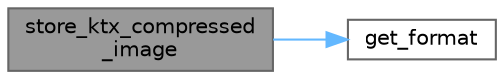 digraph "store_ktx_compressed_image"
{
 // LATEX_PDF_SIZE
  bgcolor="transparent";
  edge [fontname=Helvetica,fontsize=10,labelfontname=Helvetica,labelfontsize=10];
  node [fontname=Helvetica,fontsize=10,shape=box,height=0.2,width=0.4];
  rankdir="LR";
  Node1 [id="Node000001",label="store_ktx_compressed\l_image",height=0.2,width=0.4,color="gray40", fillcolor="grey60", style="filled", fontcolor="black",tooltip="Store a KTX compressed image using a local store routine."];
  Node1 -> Node2 [id="edge1_Node000001_Node000002",color="steelblue1",style="solid",tooltip=" "];
  Node2 [id="Node000002",label="get_format",height=0.2,width=0.4,color="grey40", fillcolor="white", style="filled",URL="$astcenccli__image__load__store_8cpp.html#a25de668f2135ef9b77dd0c86b5d36b27",tooltip=" "];
}
